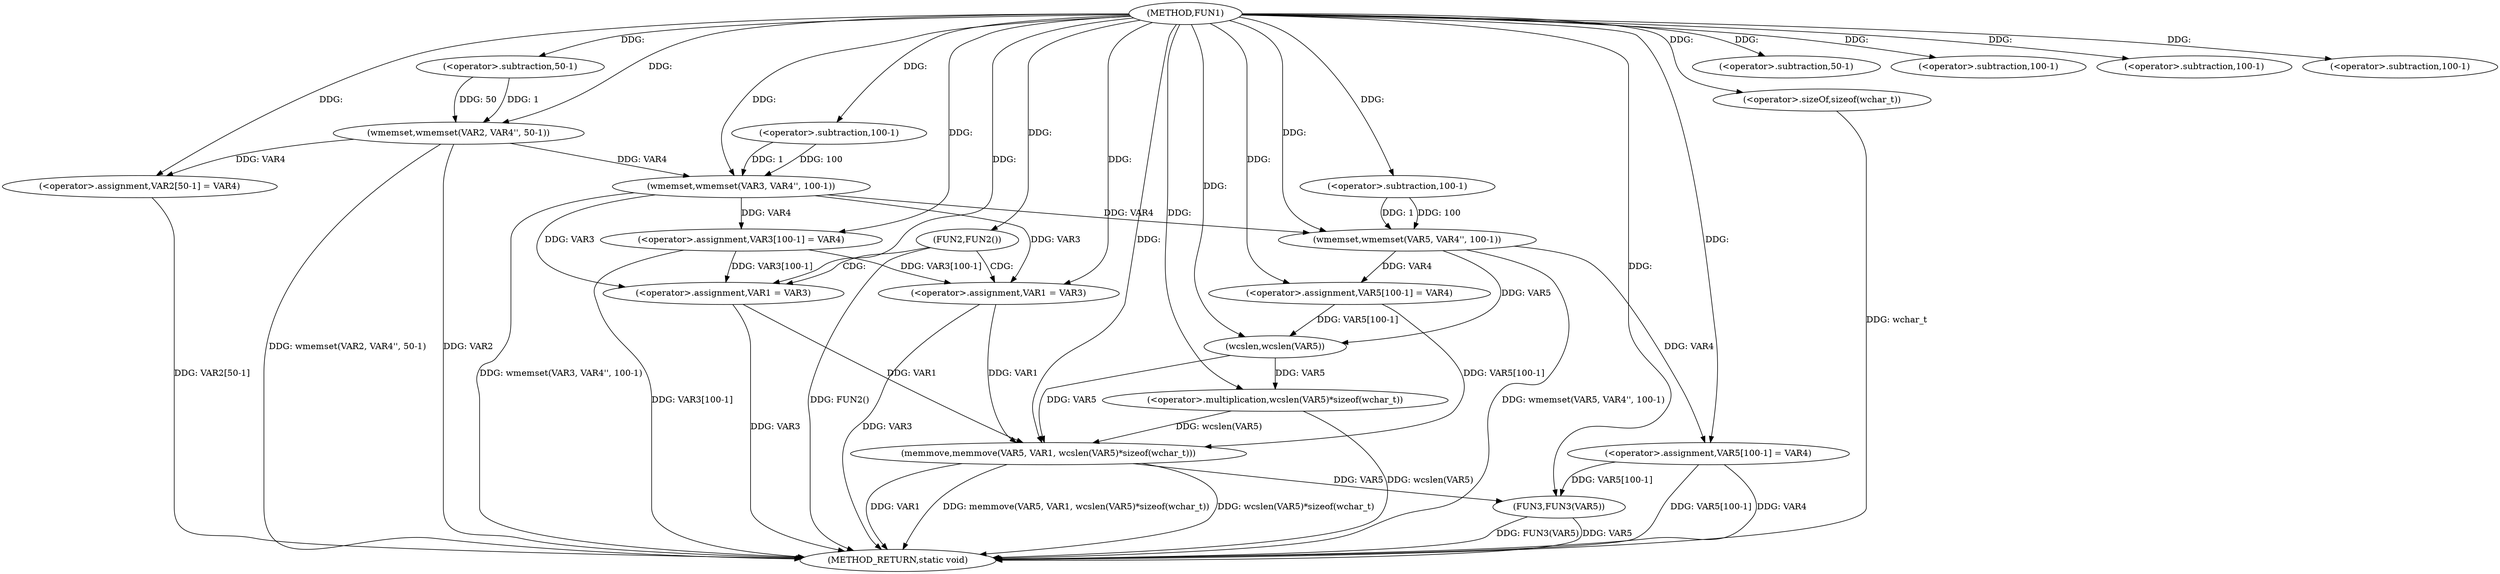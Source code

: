 digraph FUN1 {  
"1000100" [label = "(METHOD,FUN1)" ]
"1000174" [label = "(METHOD_RETURN,static void)" ]
"1000105" [label = "(wmemset,wmemset(VAR2, VAR4'', 50-1))" ]
"1000108" [label = "(<operator>.subtraction,50-1)" ]
"1000111" [label = "(<operator>.assignment,VAR2[50-1] = VAR4)" ]
"1000114" [label = "(<operator>.subtraction,50-1)" ]
"1000118" [label = "(wmemset,wmemset(VAR3, VAR4'', 100-1))" ]
"1000121" [label = "(<operator>.subtraction,100-1)" ]
"1000124" [label = "(<operator>.assignment,VAR3[100-1] = VAR4)" ]
"1000127" [label = "(<operator>.subtraction,100-1)" ]
"1000132" [label = "(FUN2,FUN2())" ]
"1000134" [label = "(<operator>.assignment,VAR1 = VAR3)" ]
"1000139" [label = "(<operator>.assignment,VAR1 = VAR3)" ]
"1000144" [label = "(wmemset,wmemset(VAR5, VAR4'', 100-1))" ]
"1000147" [label = "(<operator>.subtraction,100-1)" ]
"1000150" [label = "(<operator>.assignment,VAR5[100-1] = VAR4)" ]
"1000153" [label = "(<operator>.subtraction,100-1)" ]
"1000157" [label = "(memmove,memmove(VAR5, VAR1, wcslen(VAR5)*sizeof(wchar_t)))" ]
"1000160" [label = "(<operator>.multiplication,wcslen(VAR5)*sizeof(wchar_t))" ]
"1000161" [label = "(wcslen,wcslen(VAR5))" ]
"1000163" [label = "(<operator>.sizeOf,sizeof(wchar_t))" ]
"1000165" [label = "(<operator>.assignment,VAR5[100-1] = VAR4)" ]
"1000168" [label = "(<operator>.subtraction,100-1)" ]
"1000172" [label = "(FUN3,FUN3(VAR5))" ]
  "1000157" -> "1000174"  [ label = "DDG: VAR1"] 
  "1000172" -> "1000174"  [ label = "DDG: FUN3(VAR5)"] 
  "1000124" -> "1000174"  [ label = "DDG: VAR3[100-1]"] 
  "1000157" -> "1000174"  [ label = "DDG: memmove(VAR5, VAR1, wcslen(VAR5)*sizeof(wchar_t))"] 
  "1000105" -> "1000174"  [ label = "DDG: wmemset(VAR2, VAR4'', 50-1)"] 
  "1000165" -> "1000174"  [ label = "DDG: VAR5[100-1]"] 
  "1000118" -> "1000174"  [ label = "DDG: wmemset(VAR3, VAR4'', 100-1)"] 
  "1000111" -> "1000174"  [ label = "DDG: VAR2[50-1]"] 
  "1000172" -> "1000174"  [ label = "DDG: VAR5"] 
  "1000105" -> "1000174"  [ label = "DDG: VAR2"] 
  "1000163" -> "1000174"  [ label = "DDG: wchar_t"] 
  "1000157" -> "1000174"  [ label = "DDG: wcslen(VAR5)*sizeof(wchar_t)"] 
  "1000132" -> "1000174"  [ label = "DDG: FUN2()"] 
  "1000139" -> "1000174"  [ label = "DDG: VAR3"] 
  "1000144" -> "1000174"  [ label = "DDG: wmemset(VAR5, VAR4'', 100-1)"] 
  "1000134" -> "1000174"  [ label = "DDG: VAR3"] 
  "1000165" -> "1000174"  [ label = "DDG: VAR4"] 
  "1000160" -> "1000174"  [ label = "DDG: wcslen(VAR5)"] 
  "1000100" -> "1000105"  [ label = "DDG: "] 
  "1000108" -> "1000105"  [ label = "DDG: 50"] 
  "1000108" -> "1000105"  [ label = "DDG: 1"] 
  "1000100" -> "1000108"  [ label = "DDG: "] 
  "1000105" -> "1000111"  [ label = "DDG: VAR4"] 
  "1000100" -> "1000111"  [ label = "DDG: "] 
  "1000100" -> "1000114"  [ label = "DDG: "] 
  "1000100" -> "1000118"  [ label = "DDG: "] 
  "1000105" -> "1000118"  [ label = "DDG: VAR4"] 
  "1000121" -> "1000118"  [ label = "DDG: 100"] 
  "1000121" -> "1000118"  [ label = "DDG: 1"] 
  "1000100" -> "1000121"  [ label = "DDG: "] 
  "1000118" -> "1000124"  [ label = "DDG: VAR4"] 
  "1000100" -> "1000124"  [ label = "DDG: "] 
  "1000100" -> "1000127"  [ label = "DDG: "] 
  "1000100" -> "1000132"  [ label = "DDG: "] 
  "1000124" -> "1000134"  [ label = "DDG: VAR3[100-1]"] 
  "1000118" -> "1000134"  [ label = "DDG: VAR3"] 
  "1000100" -> "1000134"  [ label = "DDG: "] 
  "1000124" -> "1000139"  [ label = "DDG: VAR3[100-1]"] 
  "1000118" -> "1000139"  [ label = "DDG: VAR3"] 
  "1000100" -> "1000139"  [ label = "DDG: "] 
  "1000100" -> "1000144"  [ label = "DDG: "] 
  "1000118" -> "1000144"  [ label = "DDG: VAR4"] 
  "1000147" -> "1000144"  [ label = "DDG: 100"] 
  "1000147" -> "1000144"  [ label = "DDG: 1"] 
  "1000100" -> "1000147"  [ label = "DDG: "] 
  "1000144" -> "1000150"  [ label = "DDG: VAR4"] 
  "1000100" -> "1000150"  [ label = "DDG: "] 
  "1000100" -> "1000153"  [ label = "DDG: "] 
  "1000150" -> "1000157"  [ label = "DDG: VAR5[100-1]"] 
  "1000161" -> "1000157"  [ label = "DDG: VAR5"] 
  "1000100" -> "1000157"  [ label = "DDG: "] 
  "1000139" -> "1000157"  [ label = "DDG: VAR1"] 
  "1000134" -> "1000157"  [ label = "DDG: VAR1"] 
  "1000160" -> "1000157"  [ label = "DDG: wcslen(VAR5)"] 
  "1000161" -> "1000160"  [ label = "DDG: VAR5"] 
  "1000150" -> "1000161"  [ label = "DDG: VAR5[100-1]"] 
  "1000144" -> "1000161"  [ label = "DDG: VAR5"] 
  "1000100" -> "1000161"  [ label = "DDG: "] 
  "1000100" -> "1000160"  [ label = "DDG: "] 
  "1000100" -> "1000163"  [ label = "DDG: "] 
  "1000100" -> "1000165"  [ label = "DDG: "] 
  "1000144" -> "1000165"  [ label = "DDG: VAR4"] 
  "1000100" -> "1000168"  [ label = "DDG: "] 
  "1000165" -> "1000172"  [ label = "DDG: VAR5[100-1]"] 
  "1000157" -> "1000172"  [ label = "DDG: VAR5"] 
  "1000100" -> "1000172"  [ label = "DDG: "] 
  "1000132" -> "1000139"  [ label = "CDG: "] 
  "1000132" -> "1000134"  [ label = "CDG: "] 
}
